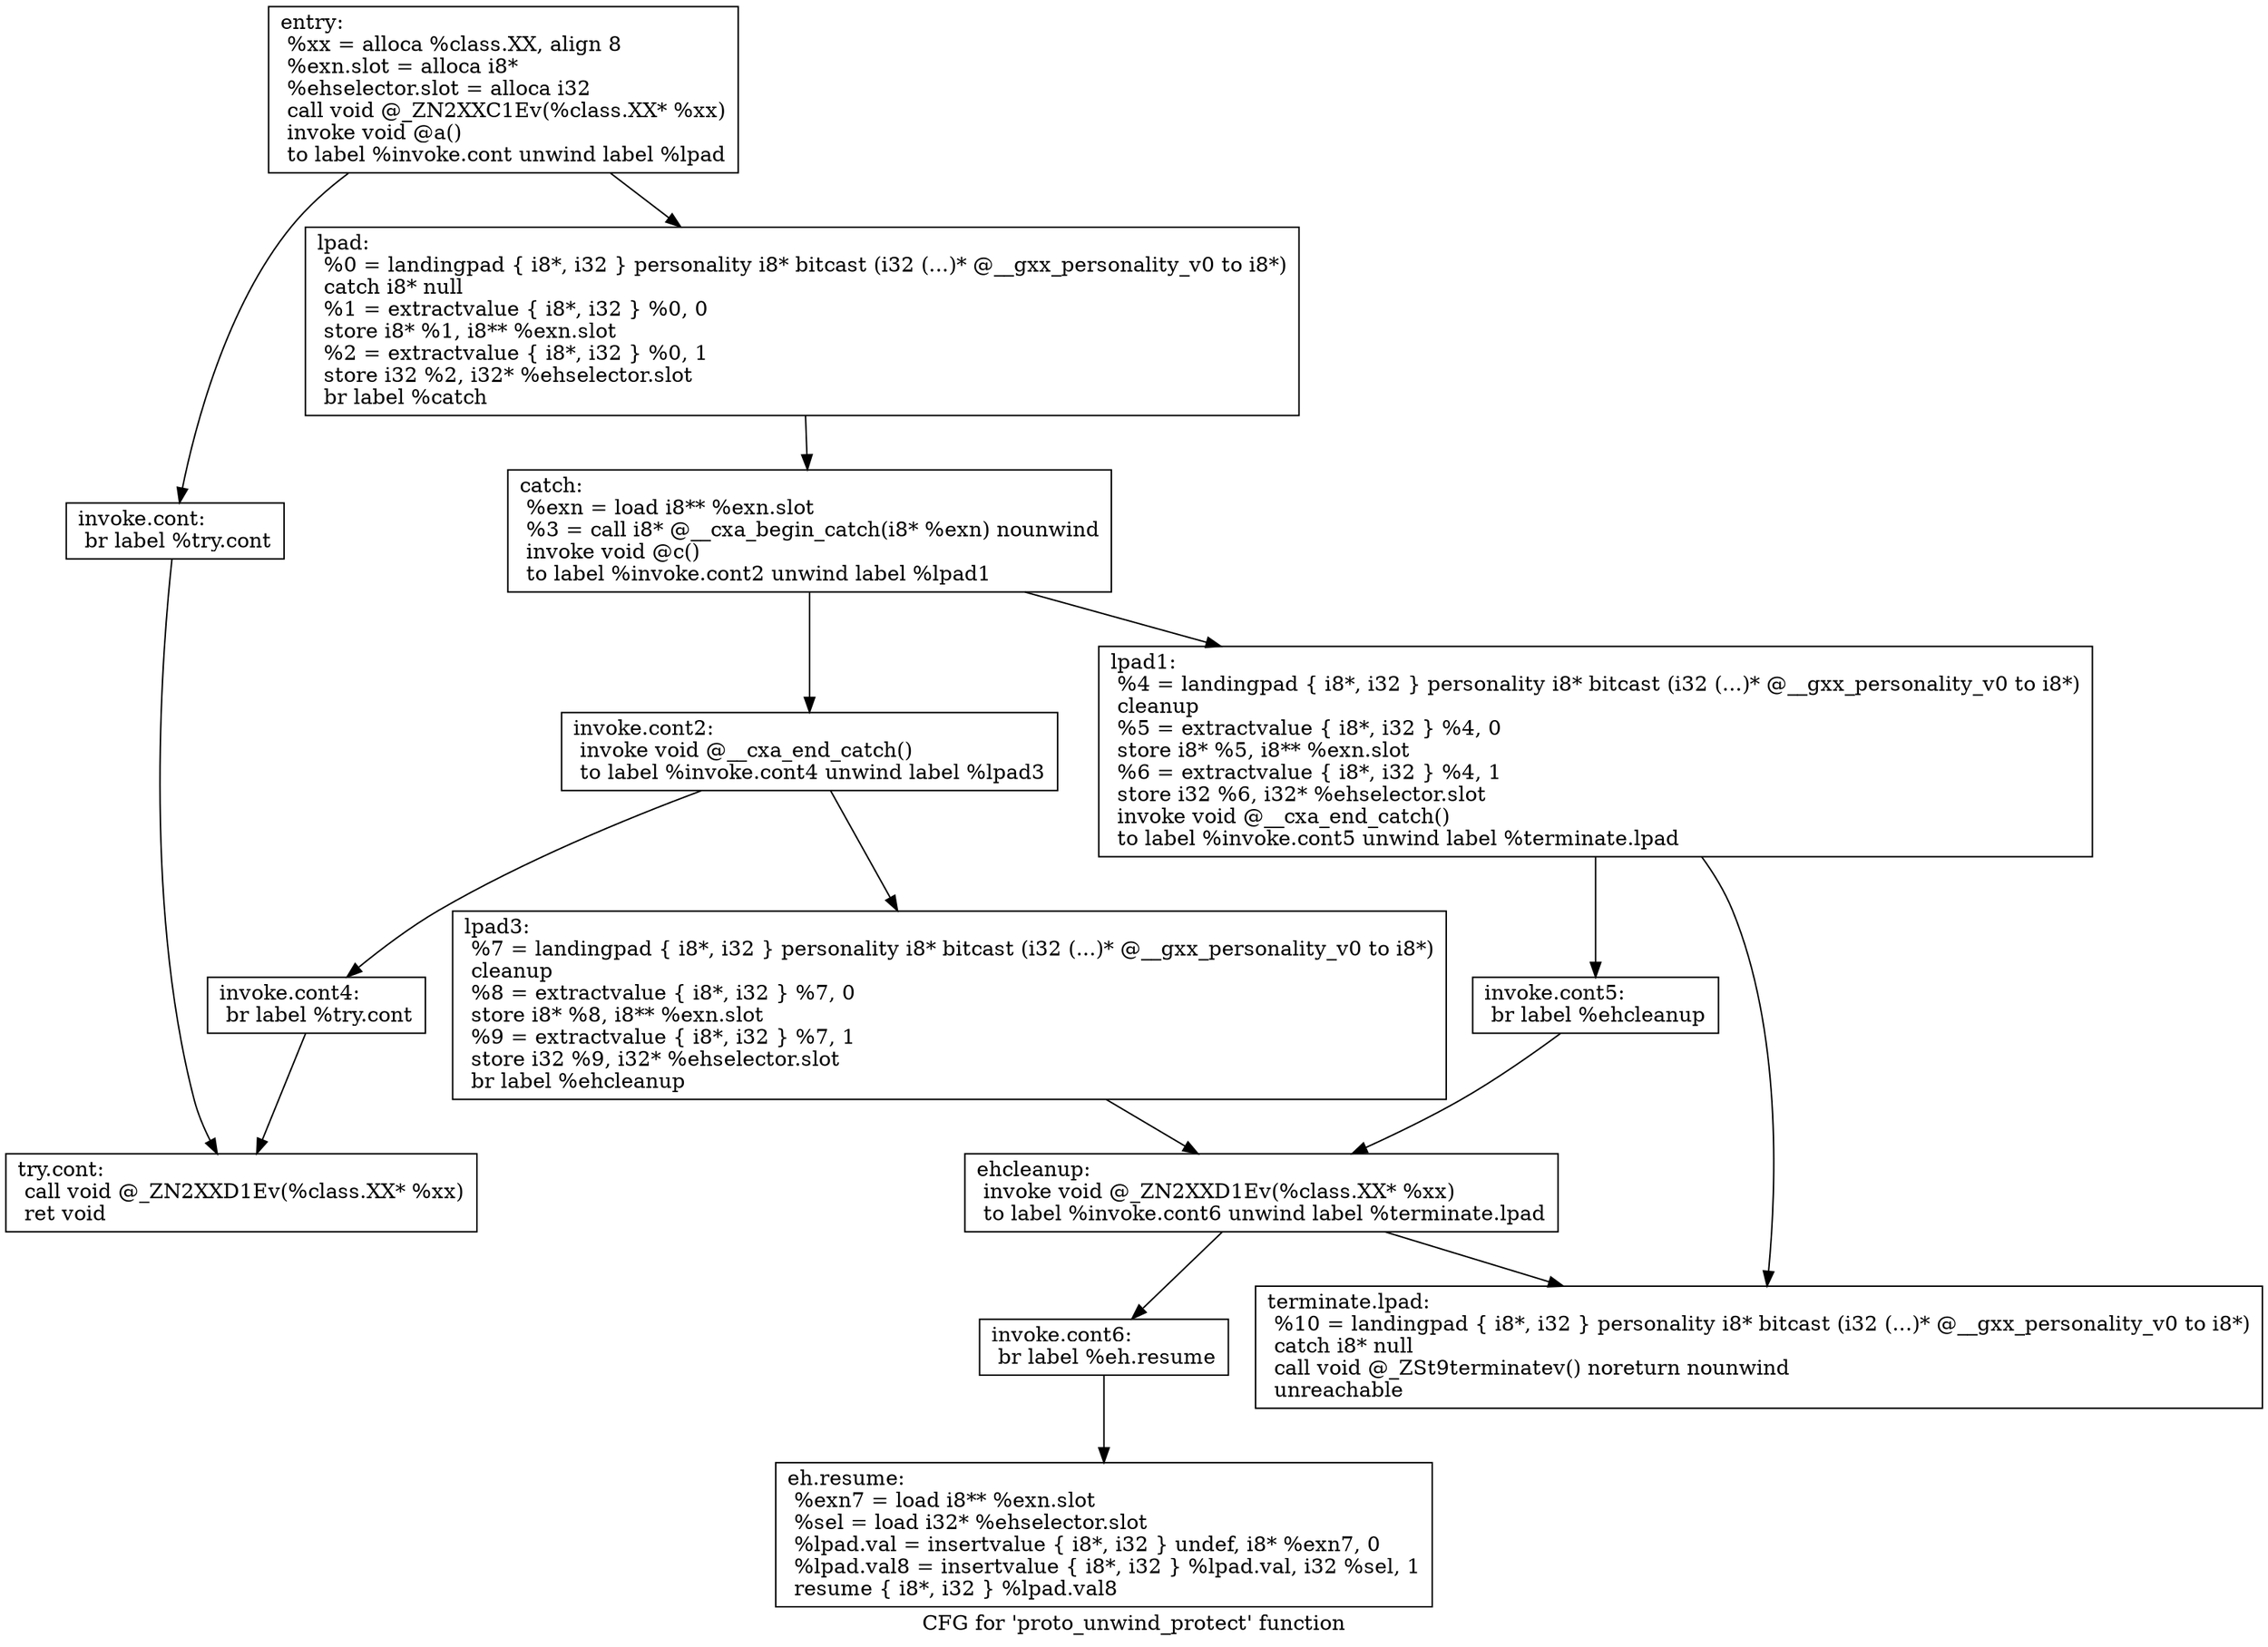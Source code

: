 digraph "CFG for 'proto_unwind_protect' function" {
	label="CFG for 'proto_unwind_protect' function";

	Node0x7fdd33410510 [shape=record,label="{entry:\l  %xx = alloca %class.XX, align 8\l  %exn.slot = alloca i8*\l  %ehselector.slot = alloca i32\l  call void @_ZN2XXC1Ev(%class.XX* %xx)\l  invoke void @a()\l          to label %invoke.cont unwind label %lpad\l}"];
	Node0x7fdd33410510 -> Node0x7fdd33410560;
	Node0x7fdd33410510 -> Node0x7fdd334105b0;
	Node0x7fdd33410560 [shape=record,label="{invoke.cont:                                      \l  br label %try.cont\l}"];
	Node0x7fdd33410560 -> Node0x7fdd334106f0;
	Node0x7fdd334105b0 [shape=record,label="{lpad:                                             \l  %0 = landingpad \{ i8*, i32 \} personality i8* bitcast (i32 (...)* @__gxx_personality_v0 to i8*)\l          catch i8* null\l  %1 = extractvalue \{ i8*, i32 \} %0, 0\l  store i8* %1, i8** %exn.slot\l  %2 = extractvalue \{ i8*, i32 \} %0, 1\l  store i32 %2, i32* %ehselector.slot\l  br label %catch\l}"];
	Node0x7fdd334105b0 -> Node0x7fdd33410600;
	Node0x7fdd33410600 [shape=record,label="{catch:                                            \l  %exn = load i8** %exn.slot\l  %3 = call i8* @__cxa_begin_catch(i8* %exn) nounwind\l  invoke void @c()\l          to label %invoke.cont2 unwind label %lpad1\l}"];
	Node0x7fdd33410600 -> Node0x7fdd33410650;
	Node0x7fdd33410600 -> Node0x7fdd33410740;
	Node0x7fdd33410650 [shape=record,label="{invoke.cont2:                                     \l  invoke void @__cxa_end_catch()\l          to label %invoke.cont4 unwind label %lpad3\l}"];
	Node0x7fdd33410650 -> Node0x7fdd334106a0;
	Node0x7fdd33410650 -> Node0x7fdd33410790;
	Node0x7fdd334106a0 [shape=record,label="{invoke.cont4:                                     \l  br label %try.cont\l}"];
	Node0x7fdd334106a0 -> Node0x7fdd334106f0;
	Node0x7fdd334106f0 [shape=record,label="{try.cont:                                         \l  call void @_ZN2XXD1Ev(%class.XX* %xx)\l  ret void\l}"];
	Node0x7fdd33410740 [shape=record,label="{lpad1:                                            \l  %4 = landingpad \{ i8*, i32 \} personality i8* bitcast (i32 (...)* @__gxx_personality_v0 to i8*)\l          cleanup\l  %5 = extractvalue \{ i8*, i32 \} %4, 0\l  store i8* %5, i8** %exn.slot\l  %6 = extractvalue \{ i8*, i32 \} %4, 1\l  store i32 %6, i32* %ehselector.slot\l  invoke void @__cxa_end_catch()\l          to label %invoke.cont5 unwind label %terminate.lpad\l}"];
	Node0x7fdd33410740 -> Node0x7fdd334107e0;
	Node0x7fdd33410740 -> Node0x7fdd33410920;
	Node0x7fdd33410790 [shape=record,label="{lpad3:                                            \l  %7 = landingpad \{ i8*, i32 \} personality i8* bitcast (i32 (...)* @__gxx_personality_v0 to i8*)\l          cleanup\l  %8 = extractvalue \{ i8*, i32 \} %7, 0\l  store i8* %8, i8** %exn.slot\l  %9 = extractvalue \{ i8*, i32 \} %7, 1\l  store i32 %9, i32* %ehselector.slot\l  br label %ehcleanup\l}"];
	Node0x7fdd33410790 -> Node0x7fdd33410830;
	Node0x7fdd334107e0 [shape=record,label="{invoke.cont5:                                     \l  br label %ehcleanup\l}"];
	Node0x7fdd334107e0 -> Node0x7fdd33410830;
	Node0x7fdd33410830 [shape=record,label="{ehcleanup:                                        \l  invoke void @_ZN2XXD1Ev(%class.XX* %xx)\l          to label %invoke.cont6 unwind label %terminate.lpad\l}"];
	Node0x7fdd33410830 -> Node0x7fdd33410880;
	Node0x7fdd33410830 -> Node0x7fdd33410920;
	Node0x7fdd33410880 [shape=record,label="{invoke.cont6:                                     \l  br label %eh.resume\l}"];
	Node0x7fdd33410880 -> Node0x7fdd334108d0;
	Node0x7fdd334108d0 [shape=record,label="{eh.resume:                                        \l  %exn7 = load i8** %exn.slot\l  %sel = load i32* %ehselector.slot\l  %lpad.val = insertvalue \{ i8*, i32 \} undef, i8* %exn7, 0\l  %lpad.val8 = insertvalue \{ i8*, i32 \} %lpad.val, i32 %sel, 1\l  resume \{ i8*, i32 \} %lpad.val8\l}"];
	Node0x7fdd33410920 [shape=record,label="{terminate.lpad:                                   \l  %10 = landingpad \{ i8*, i32 \} personality i8* bitcast (i32 (...)* @__gxx_personality_v0 to i8*)\l          catch i8* null\l  call void @_ZSt9terminatev() noreturn nounwind\l  unreachable\l}"];
}
